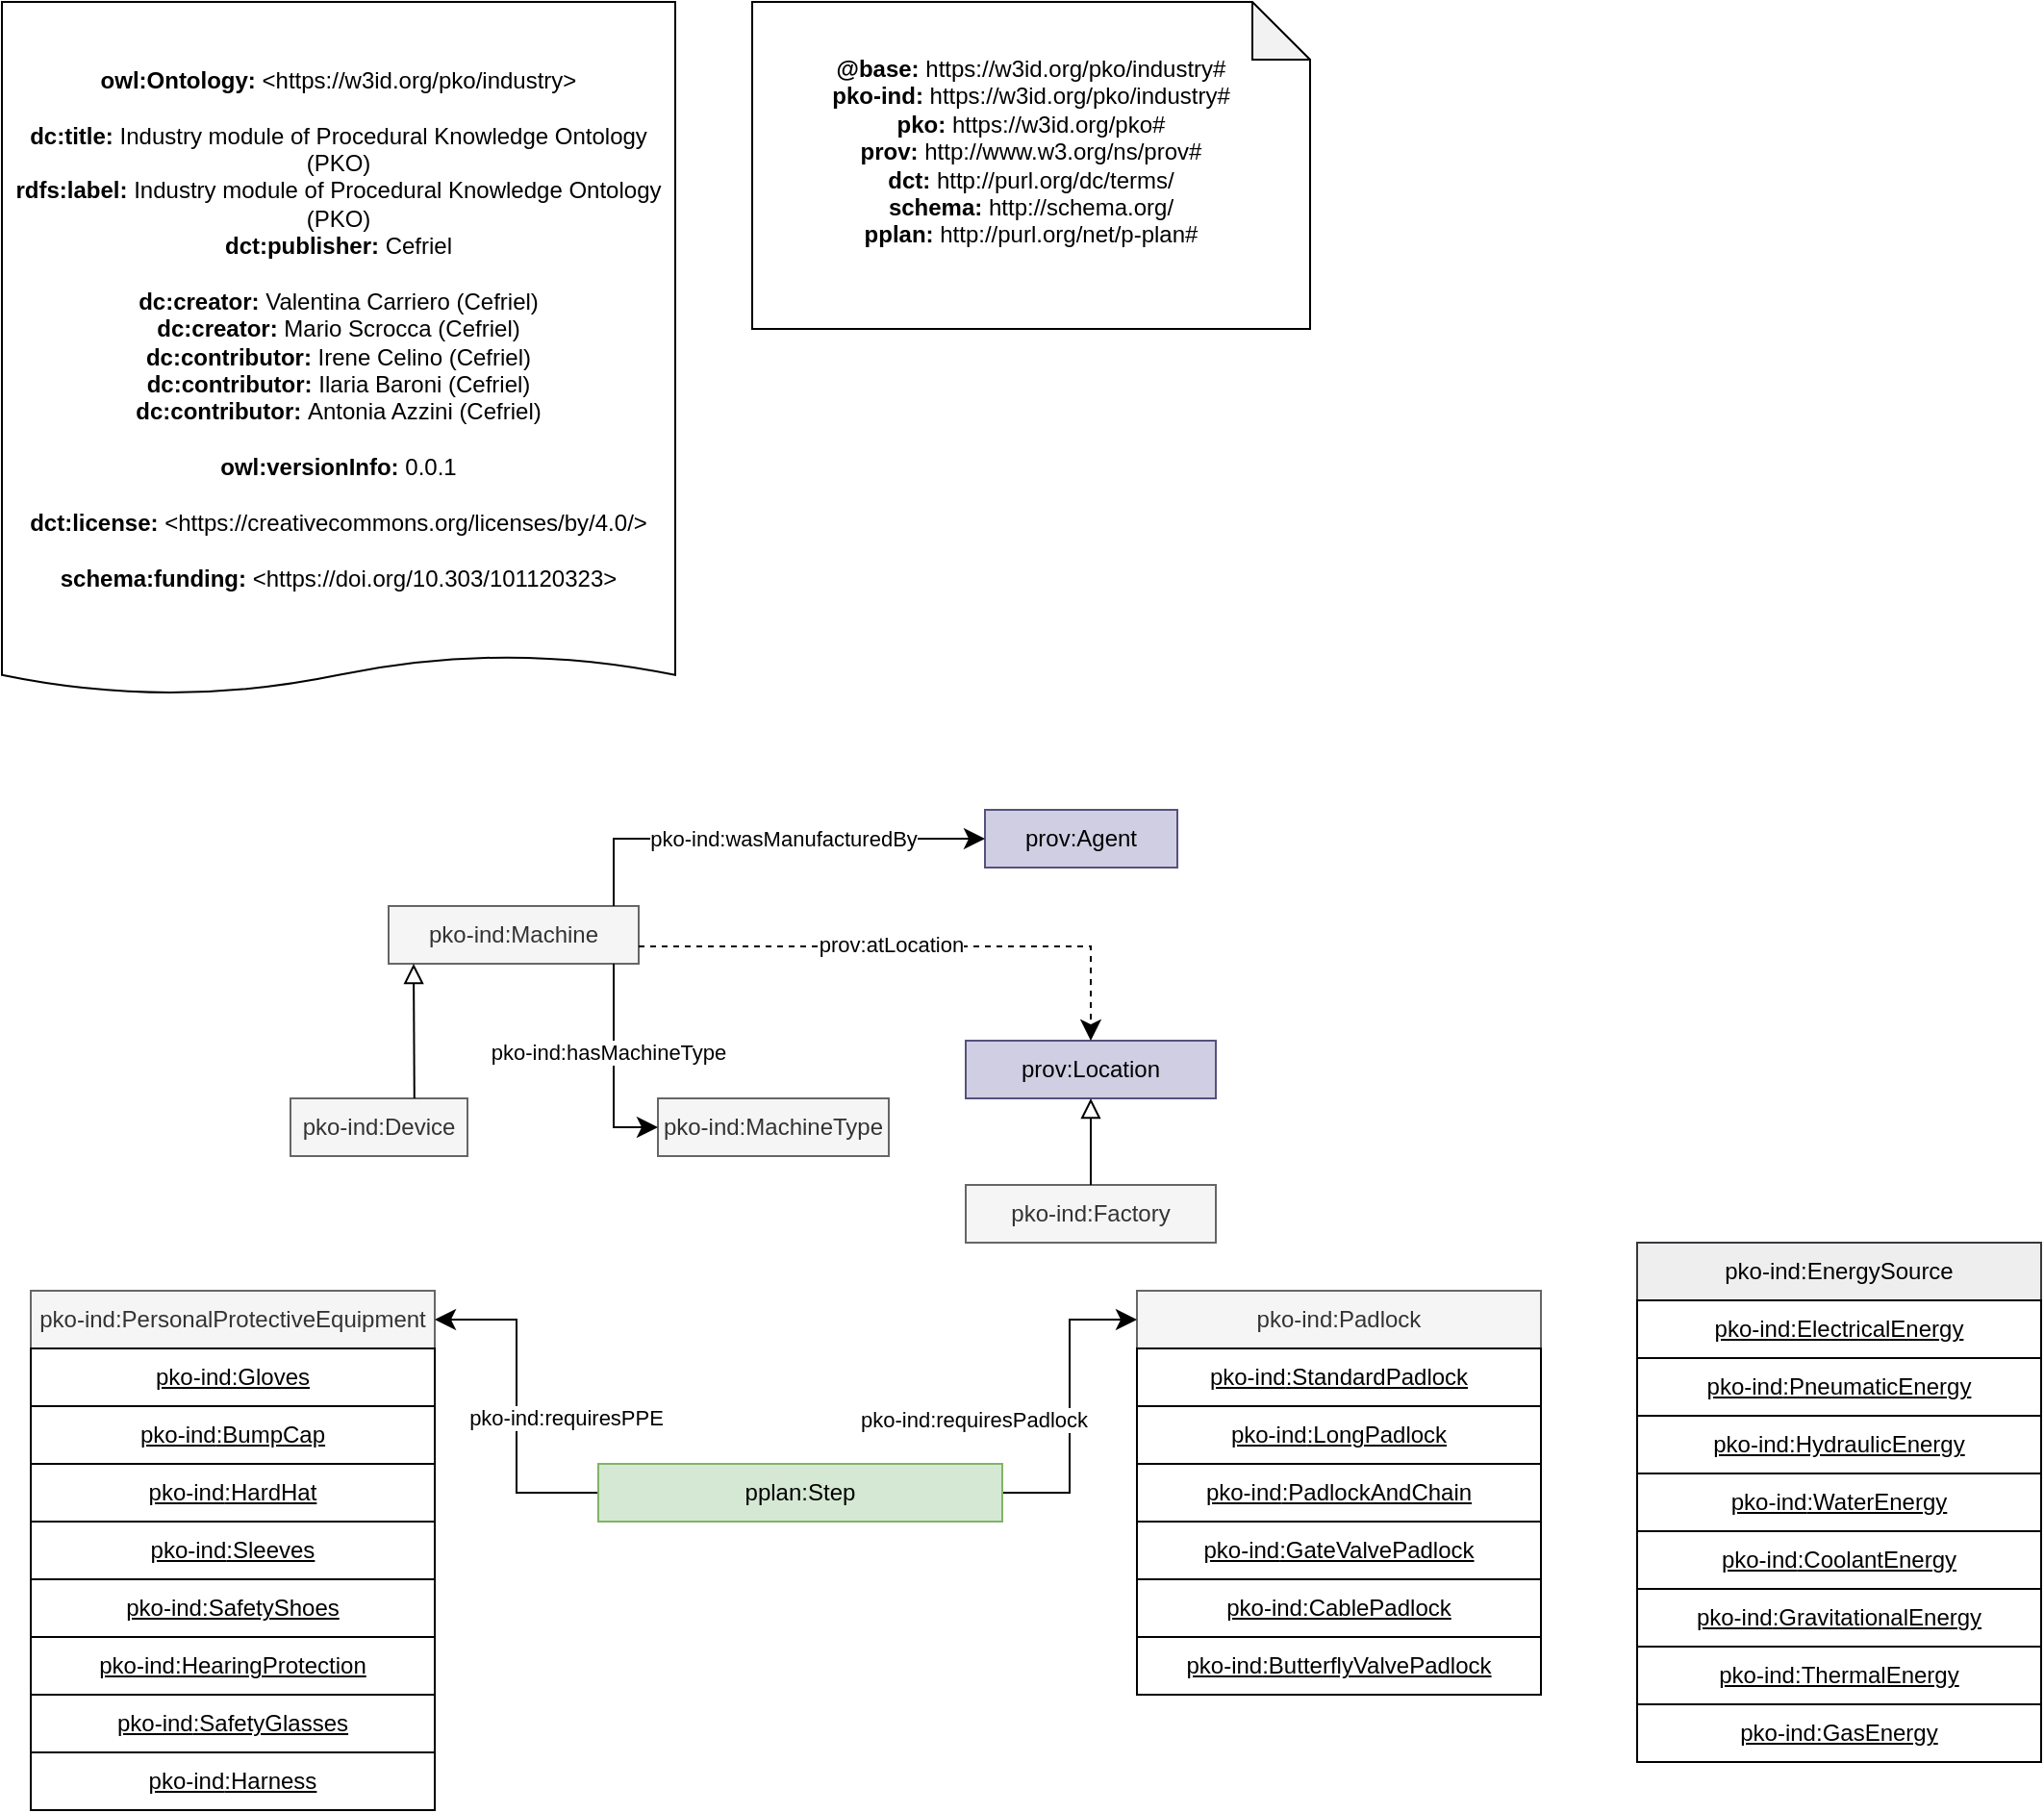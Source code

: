 <mxfile version="23.0.2" type="device">
  <diagram name="pko-ind" id="ubab55Ux_yBIpRZZqgyT">
    <mxGraphModel dx="1331" dy="1410" grid="1" gridSize="10" guides="1" tooltips="1" connect="1" arrows="1" fold="1" page="1" pageScale="1" pageWidth="850" pageHeight="1100" math="0" shadow="0">
      <root>
        <mxCell id="0" />
        <mxCell id="1" parent="0" />
        <mxCell id="2" value="prov:Agent" style="rounded=0;whiteSpace=wrap;html=1;snapToPoint=1;points=[[0.1,0],[0.2,0],[0.3,0],[0.4,0],[0.5,0],[0.6,0],[0.7,0],[0.8,0],[0.9,0],[0,0.1],[0,0.3],[0,0.5],[0,0.7],[0,0.9],[0.1,1],[0.2,1],[0.3,1],[0.4,1],[0.5,1],[0.6,1],[0.7,1],[0.8,1],[0.9,1],[1,0.1],[1,0.3],[1,0.5],[1,0.7],[1,0.9]];fillColor=#d0cee2;strokeColor=#56517e;" parent="1" vertex="1">
          <mxGeometry x="211" y="90" width="100" height="30" as="geometry" />
        </mxCell>
        <mxCell id="3" value="pko-ind:Machine" style="rounded=0;whiteSpace=wrap;html=1;snapToPoint=1;points=[[0.1,0],[0.2,0],[0.3,0],[0.4,0],[0.5,0],[0.6,0],[0.7,0],[0.8,0],[0.9,0],[0,0.1],[0,0.3],[0,0.5],[0,0.7],[0,0.9],[0.1,1],[0.2,1],[0.3,1],[0.4,1],[0.5,1],[0.6,1],[0.7,1],[0.8,1],[0.9,1],[1,0.1],[1,0.3],[1,0.5],[1,0.7],[1,0.9]];fillColor=#f5f5f5;strokeColor=#666666;fontColor=#333333;" parent="1" vertex="1">
          <mxGeometry x="-99" y="140" width="130" height="30" as="geometry" />
        </mxCell>
        <mxCell id="4" value="" style="endArrow=classic;html=1;exitX=0.9;exitY=0;exitDx=0;exitDy=0;endSize=8;arcSize=0;rounded=0;edgeStyle=orthogonalEdgeStyle;entryX=0;entryY=0.5;entryDx=0;entryDy=0;fillColor=#e51400;strokeColor=#000000;" parent="1" source="3" target="2" edge="1">
          <mxGeometry width="50" height="50" relative="1" as="geometry">
            <mxPoint x="421" y="221" as="sourcePoint" />
            <mxPoint x="458" y="330" as="targetPoint" />
            <Array as="points">
              <mxPoint x="18" y="105" />
            </Array>
          </mxGeometry>
        </mxCell>
        <mxCell id="5" value="&lt;div&gt;pko-ind:wasManufacturedBy&lt;/div&gt;" style="edgeLabel;html=1;align=center;verticalAlign=middle;resizable=0;points=[];" parent="4" vertex="1" connectable="0">
          <mxGeometry x="-0.191" y="-1" relative="1" as="geometry">
            <mxPoint x="31" y="-1" as="offset" />
          </mxGeometry>
        </mxCell>
        <mxCell id="6" value="prov:Location" style="rounded=0;whiteSpace=wrap;html=1;snapToPoint=1;points=[[0.1,0],[0.2,0],[0.3,0],[0.4,0],[0.5,0],[0.6,0],[0.7,0],[0.8,0],[0.9,0],[0,0.1],[0,0.3],[0,0.5],[0,0.7],[0,0.9],[0.1,1],[0.2,1],[0.3,1],[0.4,1],[0.5,1],[0.6,1],[0.7,1],[0.8,1],[0.9,1],[1,0.1],[1,0.3],[1,0.5],[1,0.7],[1,0.9]];fillColor=#d0cee2;strokeColor=#56517e;" parent="1" vertex="1">
          <mxGeometry x="201" y="210" width="130" height="30" as="geometry" />
        </mxCell>
        <mxCell id="7" value="pko-ind:Factory" style="rounded=0;whiteSpace=wrap;html=1;snapToPoint=1;points=[[0.1,0],[0.2,0],[0.3,0],[0.4,0],[0.5,0],[0.6,0],[0.7,0],[0.8,0],[0.9,0],[0,0.1],[0,0.3],[0,0.5],[0,0.7],[0,0.9],[0.1,1],[0.2,1],[0.3,1],[0.4,1],[0.5,1],[0.6,1],[0.7,1],[0.8,1],[0.9,1],[1,0.1],[1,0.3],[1,0.5],[1,0.7],[1,0.9]];fillColor=#f5f5f5;strokeColor=#666666;fontColor=#333333;" parent="1" vertex="1">
          <mxGeometry x="201" y="285" width="130" height="30" as="geometry" />
        </mxCell>
        <mxCell id="8" value="" style="endArrow=block;html=1;fontColor=#000099;exitX=0.5;exitY=0;exitDx=0;exitDy=0;endFill=0;endSize=8;arcSize=0;rounded=0;entryX=0.5;entryY=1;entryDx=0;entryDy=0;" parent="1" source="7" target="6" edge="1">
          <mxGeometry width="50" height="50" relative="1" as="geometry">
            <mxPoint x="201" y="484" as="sourcePoint" />
            <mxPoint x="286" y="345" as="targetPoint" />
          </mxGeometry>
        </mxCell>
        <mxCell id="9" value="pko-ind:MachineType" style="rounded=0;whiteSpace=wrap;html=1;snapToPoint=1;points=[[0.1,0],[0.2,0],[0.3,0],[0.4,0],[0.5,0],[0.6,0],[0.7,0],[0.8,0],[0.9,0],[0,0.1],[0,0.3],[0,0.5],[0,0.7],[0,0.9],[0.1,1],[0.2,1],[0.3,1],[0.4,1],[0.5,1],[0.6,1],[0.7,1],[0.8,1],[0.9,1],[1,0.1],[1,0.3],[1,0.5],[1,0.7],[1,0.9]];fillColor=#f5f5f5;strokeColor=#666666;fontColor=#333333;" parent="1" vertex="1">
          <mxGeometry x="41" y="240" width="120" height="30" as="geometry" />
        </mxCell>
        <mxCell id="10" value="" style="endArrow=classic;html=1;exitX=0.9;exitY=1;exitDx=0;exitDy=0;endSize=8;arcSize=0;rounded=0;entryX=0;entryY=0.5;entryDx=0;entryDy=0;edgeStyle=orthogonalEdgeStyle;" parent="1" source="3" target="9" edge="1">
          <mxGeometry width="50" height="50" relative="1" as="geometry">
            <mxPoint x="411" y="211" as="sourcePoint" />
            <mxPoint x="458" y="330" as="targetPoint" />
          </mxGeometry>
        </mxCell>
        <mxCell id="11" value="&lt;div&gt;pko-ind:hasMachineType&lt;/div&gt;" style="edgeLabel;html=1;align=center;verticalAlign=middle;resizable=0;points=[];" parent="10" vertex="1" connectable="0">
          <mxGeometry x="-0.191" y="-1" relative="1" as="geometry">
            <mxPoint x="-2" y="2" as="offset" />
          </mxGeometry>
        </mxCell>
        <mxCell id="12" value="" style="endArrow=classic;html=1;exitX=1;exitY=0.7;exitDx=0;exitDy=0;endSize=8;arcSize=0;rounded=0;edgeStyle=orthogonalEdgeStyle;entryX=0.5;entryY=0;entryDx=0;entryDy=0;dashed=1;" parent="1" source="3" target="6" edge="1">
          <mxGeometry width="50" height="50" relative="1" as="geometry">
            <mxPoint x="201" y="205" as="sourcePoint" />
            <mxPoint x="114" y="330" as="targetPoint" />
            <Array as="points">
              <mxPoint x="266" y="161" />
            </Array>
          </mxGeometry>
        </mxCell>
        <mxCell id="13" value="prov:atLocation" style="edgeLabel;html=1;align=center;verticalAlign=middle;resizable=0;points=[];" parent="12" vertex="1" connectable="0">
          <mxGeometry x="-0.191" y="-1" relative="1" as="geometry">
            <mxPoint x="16" y="-2" as="offset" />
          </mxGeometry>
        </mxCell>
        <mxCell id="14" value="pko-ind:Device" style="rounded=0;whiteSpace=wrap;html=1;snapToPoint=1;points=[[0.1,0],[0.2,0],[0.3,0],[0.4,0],[0.5,0],[0.6,0],[0.7,0],[0.8,0],[0.9,0],[0,0.1],[0,0.3],[0,0.5],[0,0.7],[0,0.9],[0.1,1],[0.2,1],[0.3,1],[0.4,1],[0.5,1],[0.6,1],[0.7,1],[0.8,1],[0.9,1],[1,0.1],[1,0.3],[1,0.5],[1,0.7],[1,0.9]];fillColor=#f5f5f5;strokeColor=#666666;fontColor=#333333;" parent="1" vertex="1">
          <mxGeometry x="-150" y="240" width="92" height="30" as="geometry" />
        </mxCell>
        <mxCell id="15" value="" style="endArrow=block;html=1;fontColor=#000099;exitX=0.7;exitY=0;exitDx=0;exitDy=0;endFill=0;endSize=8;arcSize=0;rounded=0;entryX=0.1;entryY=1;entryDx=0;entryDy=0;" parent="1" source="14" target="3" edge="1">
          <mxGeometry width="50" height="50" relative="1" as="geometry">
            <mxPoint x="276" y="295" as="sourcePoint" />
            <mxPoint x="276" y="250" as="targetPoint" />
          </mxGeometry>
        </mxCell>
        <mxCell id="16" value="&lt;div&gt;&lt;b&gt;@base:&lt;/b&gt; https://w3id.org/pko/industry#&lt;/div&gt;&lt;div&gt;&lt;b style=&quot;border-color: var(--border-color);&quot;&gt;pko-ind:&lt;/b&gt;&amp;nbsp;https://w3id.org/pko/industry#&lt;/div&gt;&lt;div&gt;&lt;b style=&quot;border-color: var(--border-color);&quot;&gt;pko:&lt;/b&gt;&amp;nbsp;https://w3id.org/pko#&lt;br&gt;&lt;/div&gt;&lt;div&gt;&lt;b&gt;prov:&lt;/b&gt; http://www.w3.org/ns/prov#&lt;/div&gt;&lt;div&gt;&lt;b&gt;dct:&amp;nbsp;&lt;/b&gt;http://purl.org/dc/terms/&lt;/div&gt;&lt;div&gt;&lt;b&gt;schema:&lt;/b&gt; http://schema.org/&lt;/div&gt;&lt;b style=&quot;border-color: var(--border-color);&quot;&gt;pplan:&lt;/b&gt;&amp;nbsp;http://purl.org/net/p-plan#&lt;div&gt;&amp;nbsp;&lt;/div&gt;" style="shape=note;whiteSpace=wrap;html=1;backgroundOutline=1;darkOpacity=0.05;" parent="1" vertex="1">
          <mxGeometry x="90" y="-330" width="290" height="170" as="geometry" />
        </mxCell>
        <mxCell id="17" value="&lt;div&gt;&lt;b&gt;owl:Ontology: &lt;/b&gt;&amp;lt;https://w3id.org/pko/industry&amp;gt;&lt;/div&gt;&lt;div&gt;&lt;b&gt;&lt;br&gt;&lt;/b&gt;&lt;/div&gt;&lt;div&gt;&lt;b style=&quot;border-color: var(--border-color);&quot;&gt;dc:title:&lt;/b&gt;&amp;nbsp;Industry module of Procedural Knowledge Ontology (PKO)&lt;br&gt;&lt;/div&gt;&lt;div&gt;&lt;/div&gt;&lt;b style=&quot;border-color: var(--border-color);&quot;&gt;rdfs:label:&lt;/b&gt;&amp;nbsp;Industry module of Procedural Knowledge Ontology (PKO)&lt;br&gt;&lt;div&gt;&lt;b&gt;dct:publisher:&lt;/b&gt;&amp;nbsp;Cefriel&lt;br&gt;&lt;/div&gt;&lt;div&gt;&lt;b&gt;&lt;br&gt;&lt;/b&gt;&lt;/div&gt;&lt;div&gt;&lt;b&gt;d&lt;/b&gt;&lt;b&gt;c:creator:&lt;/b&gt;&amp;nbsp;Valentina Carriero (Cefriel)&lt;/div&gt;&lt;div&gt;&lt;b style=&quot;border-color: var(--border-color);&quot;&gt;dc:creator:&lt;/b&gt;&amp;nbsp;Mario Scrocca&amp;nbsp;(Cefriel)&lt;br&gt;&lt;/div&gt;&lt;div&gt;&lt;b style=&quot;border-color: var(--border-color);&quot;&gt;dc:contributor:&lt;/b&gt;&amp;nbsp;Irene Celino&amp;nbsp;(Cefriel)&lt;br&gt;&lt;/div&gt;&lt;div&gt;&lt;b style=&quot;border-color: var(--border-color);&quot;&gt;dc:contributor:&lt;/b&gt;&amp;nbsp;Ilaria Baroni&amp;nbsp;(Cefriel)&lt;br&gt;&lt;/div&gt;&lt;div&gt;&lt;b style=&quot;border-color: var(--border-color);&quot;&gt;dc:contributor:&lt;/b&gt;&amp;nbsp;Antonia Azzini&amp;nbsp;(Cefriel)&lt;/div&gt;&lt;div&gt;&lt;b&gt;&lt;br&gt;&lt;/b&gt;&lt;/div&gt;&lt;div&gt;&lt;b&gt;owl:versionInfo:&lt;/b&gt; 0.0.1&lt;/div&gt;&lt;div&gt;&lt;br&gt;&lt;/div&gt;&lt;div&gt;&lt;div style=&quot;border-color: var(--border-color);&quot;&gt;&lt;b style=&quot;border-color: var(--border-color);&quot;&gt;dct:license: &lt;/b&gt;&lt;span style=&quot;border-color: var(--border-color);&quot;&gt;&amp;lt;&lt;/span&gt;https://creativecommons.org/licenses/by/4.0/&amp;gt;&lt;/div&gt;&lt;/div&gt;&lt;div style=&quot;border-color: var(--border-color);&quot;&gt;&lt;br&gt;&lt;/div&gt;&lt;div style=&quot;border-color: var(--border-color);&quot;&gt;&lt;b&gt;schema:funding:&amp;nbsp;&lt;/b&gt;&amp;lt;https://doi.org/10.303/101120323&amp;gt;&lt;br&gt;&lt;/div&gt;&lt;div&gt;&lt;/div&gt;" style="shape=document;whiteSpace=wrap;html=1;boundedLbl=1;labelBackgroundColor=#ffffff;strokeColor=#000000;fontSize=12;fontColor=#000000;size=0.056;" parent="1" vertex="1">
          <mxGeometry x="-300" y="-330" width="350" height="360" as="geometry" />
        </mxCell>
        <mxCell id="bE9VukkEBEnT0LYbL1oF-17" value="pko-ind:PersonalProtectiveEquipment" style="rounded=0;whiteSpace=wrap;html=1;snapToPoint=1;points=[[0.1,0],[0.2,0],[0.3,0],[0.4,0],[0.5,0],[0.6,0],[0.7,0],[0.8,0],[0.9,0],[0,0.1],[0,0.3],[0,0.5],[0,0.7],[0,0.9],[0.1,1],[0.2,1],[0.3,1],[0.4,1],[0.5,1],[0.6,1],[0.7,1],[0.8,1],[0.9,1],[1,0.1],[1,0.3],[1,0.5],[1,0.7],[1,0.9]];fillColor=#f5f5f5;strokeColor=#666666;fontColor=#333333;" parent="1" vertex="1">
          <mxGeometry x="-285" y="340" width="210" height="30" as="geometry" />
        </mxCell>
        <mxCell id="bE9VukkEBEnT0LYbL1oF-18" value="&lt;u&gt;pko-ind:Gloves&lt;/u&gt;" style="rounded=0;whiteSpace=wrap;html=1;snapToPoint=1;points=[[0.1,0],[0.2,0],[0.3,0],[0.4,0],[0.5,0],[0.6,0],[0.7,0],[0.8,0],[0.9,0],[0,0.1],[0,0.3],[0,0.5],[0,0.7],[0,0.9],[0.1,1],[0.2,1],[0.3,1],[0.4,1],[0.5,1],[0.6,1],[0.7,1],[0.8,1],[0.9,1],[1,0.1],[1,0.3],[1,0.5],[1,0.7],[1,0.9]];" parent="1" vertex="1">
          <mxGeometry x="-285" y="370" width="210" height="30" as="geometry" />
        </mxCell>
        <mxCell id="bE9VukkEBEnT0LYbL1oF-19" value="&lt;u style=&quot;border-color: var(--border-color);&quot;&gt;pko-ind&lt;/u&gt;&lt;u&gt;:BumpCap&lt;/u&gt;" style="rounded=0;whiteSpace=wrap;html=1;snapToPoint=1;points=[[0.1,0],[0.2,0],[0.3,0],[0.4,0],[0.5,0],[0.6,0],[0.7,0],[0.8,0],[0.9,0],[0,0.1],[0,0.3],[0,0.5],[0,0.7],[0,0.9],[0.1,1],[0.2,1],[0.3,1],[0.4,1],[0.5,1],[0.6,1],[0.7,1],[0.8,1],[0.9,1],[1,0.1],[1,0.3],[1,0.5],[1,0.7],[1,0.9]];" parent="1" vertex="1">
          <mxGeometry x="-285" y="400" width="210" height="30" as="geometry" />
        </mxCell>
        <mxCell id="bE9VukkEBEnT0LYbL1oF-20" value="&lt;u style=&quot;border-color: var(--border-color);&quot;&gt;pko-ind&lt;/u&gt;&lt;u&gt;:HardHat&lt;/u&gt;" style="rounded=0;whiteSpace=wrap;html=1;snapToPoint=1;points=[[0.1,0],[0.2,0],[0.3,0],[0.4,0],[0.5,0],[0.6,0],[0.7,0],[0.8,0],[0.9,0],[0,0.1],[0,0.3],[0,0.5],[0,0.7],[0,0.9],[0.1,1],[0.2,1],[0.3,1],[0.4,1],[0.5,1],[0.6,1],[0.7,1],[0.8,1],[0.9,1],[1,0.1],[1,0.3],[1,0.5],[1,0.7],[1,0.9]];" parent="1" vertex="1">
          <mxGeometry x="-285" y="430" width="210" height="30" as="geometry" />
        </mxCell>
        <mxCell id="bE9VukkEBEnT0LYbL1oF-21" value="&lt;u style=&quot;border-color: var(--border-color);&quot;&gt;pko-ind&lt;/u&gt;&lt;u&gt;:Sleeves&lt;/u&gt;" style="rounded=0;whiteSpace=wrap;html=1;snapToPoint=1;points=[[0.1,0],[0.2,0],[0.3,0],[0.4,0],[0.5,0],[0.6,0],[0.7,0],[0.8,0],[0.9,0],[0,0.1],[0,0.3],[0,0.5],[0,0.7],[0,0.9],[0.1,1],[0.2,1],[0.3,1],[0.4,1],[0.5,1],[0.6,1],[0.7,1],[0.8,1],[0.9,1],[1,0.1],[1,0.3],[1,0.5],[1,0.7],[1,0.9]];" parent="1" vertex="1">
          <mxGeometry x="-285" y="460" width="210" height="30" as="geometry" />
        </mxCell>
        <mxCell id="bE9VukkEBEnT0LYbL1oF-22" value="&lt;u style=&quot;border-color: var(--border-color);&quot;&gt;pko-ind&lt;/u&gt;&lt;u&gt;:SafetyShoes&lt;/u&gt;" style="rounded=0;whiteSpace=wrap;html=1;snapToPoint=1;points=[[0.1,0],[0.2,0],[0.3,0],[0.4,0],[0.5,0],[0.6,0],[0.7,0],[0.8,0],[0.9,0],[0,0.1],[0,0.3],[0,0.5],[0,0.7],[0,0.9],[0.1,1],[0.2,1],[0.3,1],[0.4,1],[0.5,1],[0.6,1],[0.7,1],[0.8,1],[0.9,1],[1,0.1],[1,0.3],[1,0.5],[1,0.7],[1,0.9]];" parent="1" vertex="1">
          <mxGeometry x="-285" y="490" width="210" height="30" as="geometry" />
        </mxCell>
        <mxCell id="bE9VukkEBEnT0LYbL1oF-23" value="&lt;u style=&quot;border-color: var(--border-color);&quot;&gt;pko-ind&lt;/u&gt;&lt;u&gt;:HearingProtection&lt;/u&gt;" style="rounded=0;whiteSpace=wrap;html=1;snapToPoint=1;points=[[0.1,0],[0.2,0],[0.3,0],[0.4,0],[0.5,0],[0.6,0],[0.7,0],[0.8,0],[0.9,0],[0,0.1],[0,0.3],[0,0.5],[0,0.7],[0,0.9],[0.1,1],[0.2,1],[0.3,1],[0.4,1],[0.5,1],[0.6,1],[0.7,1],[0.8,1],[0.9,1],[1,0.1],[1,0.3],[1,0.5],[1,0.7],[1,0.9]];" parent="1" vertex="1">
          <mxGeometry x="-285" y="520" width="210" height="30" as="geometry" />
        </mxCell>
        <mxCell id="bE9VukkEBEnT0LYbL1oF-24" value="" style="endArrow=classic;html=1;endSize=8;arcSize=0;rounded=0;entryX=1;entryY=0.5;entryDx=0;entryDy=0;exitX=0;exitY=0.5;exitDx=0;exitDy=0;edgeStyle=orthogonalEdgeStyle;" parent="1" source="hkx4SDr4vX_eaoYxHuJ9-17" target="bE9VukkEBEnT0LYbL1oF-17" edge="1">
          <mxGeometry width="50" height="50" relative="1" as="geometry">
            <mxPoint x="10" y="445" as="sourcePoint" />
            <mxPoint x="255" y="365" as="targetPoint" />
          </mxGeometry>
        </mxCell>
        <mxCell id="bE9VukkEBEnT0LYbL1oF-25" value="&lt;div&gt;pko-ind:requiresPPE&lt;/div&gt;" style="edgeLabel;html=1;align=center;verticalAlign=middle;resizable=0;points=[];" parent="bE9VukkEBEnT0LYbL1oF-24" vertex="1" connectable="0">
          <mxGeometry x="-0.191" y="-1" relative="1" as="geometry">
            <mxPoint x="24" y="-11" as="offset" />
          </mxGeometry>
        </mxCell>
        <mxCell id="bE9VukkEBEnT0LYbL1oF-26" value="&lt;u style=&quot;border-color: var(--border-color);&quot;&gt;pko-ind&lt;/u&gt;&lt;u&gt;:SafetyGlasses&lt;/u&gt;" style="rounded=0;whiteSpace=wrap;html=1;snapToPoint=1;points=[[0.1,0],[0.2,0],[0.3,0],[0.4,0],[0.5,0],[0.6,0],[0.7,0],[0.8,0],[0.9,0],[0,0.1],[0,0.3],[0,0.5],[0,0.7],[0,0.9],[0.1,1],[0.2,1],[0.3,1],[0.4,1],[0.5,1],[0.6,1],[0.7,1],[0.8,1],[0.9,1],[1,0.1],[1,0.3],[1,0.5],[1,0.7],[1,0.9]];" parent="1" vertex="1">
          <mxGeometry x="-285" y="550" width="210" height="30" as="geometry" />
        </mxCell>
        <mxCell id="bE9VukkEBEnT0LYbL1oF-27" value="&lt;u style=&quot;border-color: var(--border-color);&quot;&gt;pko-ind&lt;/u&gt;&lt;u&gt;:Harness&lt;/u&gt;" style="rounded=0;whiteSpace=wrap;html=1;snapToPoint=1;points=[[0.1,0],[0.2,0],[0.3,0],[0.4,0],[0.5,0],[0.6,0],[0.7,0],[0.8,0],[0.9,0],[0,0.1],[0,0.3],[0,0.5],[0,0.7],[0,0.9],[0.1,1],[0.2,1],[0.3,1],[0.4,1],[0.5,1],[0.6,1],[0.7,1],[0.8,1],[0.9,1],[1,0.1],[1,0.3],[1,0.5],[1,0.7],[1,0.9]];" parent="1" vertex="1">
          <mxGeometry x="-285" y="580" width="210" height="30" as="geometry" />
        </mxCell>
        <mxCell id="bE9VukkEBEnT0LYbL1oF-29" value="pko-ind:Padlock" style="rounded=0;whiteSpace=wrap;html=1;snapToPoint=1;points=[[0.1,0],[0.2,0],[0.3,0],[0.4,0],[0.5,0],[0.6,0],[0.7,0],[0.8,0],[0.9,0],[0,0.1],[0,0.3],[0,0.5],[0,0.7],[0,0.9],[0.1,1],[0.2,1],[0.3,1],[0.4,1],[0.5,1],[0.6,1],[0.7,1],[0.8,1],[0.9,1],[1,0.1],[1,0.3],[1,0.5],[1,0.7],[1,0.9]];fillColor=#f5f5f5;strokeColor=#666666;fontColor=#333333;" parent="1" vertex="1">
          <mxGeometry x="290" y="340" width="210" height="30" as="geometry" />
        </mxCell>
        <mxCell id="bE9VukkEBEnT0LYbL1oF-30" value="&lt;u style=&quot;border-color: var(--border-color);&quot;&gt;pko-ind&lt;/u&gt;&lt;u&gt;:StandardPadlock&lt;/u&gt;" style="rounded=0;whiteSpace=wrap;html=1;snapToPoint=1;points=[[0.1,0],[0.2,0],[0.3,0],[0.4,0],[0.5,0],[0.6,0],[0.7,0],[0.8,0],[0.9,0],[0,0.1],[0,0.3],[0,0.5],[0,0.7],[0,0.9],[0.1,1],[0.2,1],[0.3,1],[0.4,1],[0.5,1],[0.6,1],[0.7,1],[0.8,1],[0.9,1],[1,0.1],[1,0.3],[1,0.5],[1,0.7],[1,0.9]];" parent="1" vertex="1">
          <mxGeometry x="290" y="370" width="210" height="30" as="geometry" />
        </mxCell>
        <mxCell id="bE9VukkEBEnT0LYbL1oF-31" value="" style="endArrow=classic;html=1;endSize=8;arcSize=0;rounded=0;entryX=0;entryY=0.5;entryDx=0;entryDy=0;exitX=1;exitY=0.5;exitDx=0;exitDy=0;edgeStyle=orthogonalEdgeStyle;" parent="1" source="hkx4SDr4vX_eaoYxHuJ9-17" target="bE9VukkEBEnT0LYbL1oF-29" edge="1">
          <mxGeometry width="50" height="50" relative="1" as="geometry">
            <mxPoint x="220" y="445" as="sourcePoint" />
            <mxPoint x="400" y="435" as="targetPoint" />
          </mxGeometry>
        </mxCell>
        <mxCell id="bE9VukkEBEnT0LYbL1oF-32" value="&lt;div&gt;pko-ind:requiresPadlock&lt;/div&gt;" style="edgeLabel;html=1;align=center;verticalAlign=middle;resizable=0;points=[];" parent="bE9VukkEBEnT0LYbL1oF-31" vertex="1" connectable="0">
          <mxGeometry x="-0.191" y="-1" relative="1" as="geometry">
            <mxPoint x="-51" y="-9" as="offset" />
          </mxGeometry>
        </mxCell>
        <mxCell id="bE9VukkEBEnT0LYbL1oF-33" value="&lt;u style=&quot;border-color: var(--border-color);&quot;&gt;pko-ind&lt;/u&gt;&lt;u&gt;:LongPadlock&lt;/u&gt;" style="rounded=0;whiteSpace=wrap;html=1;snapToPoint=1;points=[[0.1,0],[0.2,0],[0.3,0],[0.4,0],[0.5,0],[0.6,0],[0.7,0],[0.8,0],[0.9,0],[0,0.1],[0,0.3],[0,0.5],[0,0.7],[0,0.9],[0.1,1],[0.2,1],[0.3,1],[0.4,1],[0.5,1],[0.6,1],[0.7,1],[0.8,1],[0.9,1],[1,0.1],[1,0.3],[1,0.5],[1,0.7],[1,0.9]];" parent="1" vertex="1">
          <mxGeometry x="290" y="400" width="210" height="30" as="geometry" />
        </mxCell>
        <mxCell id="bE9VukkEBEnT0LYbL1oF-34" value="&lt;u style=&quot;border-color: var(--border-color);&quot;&gt;pko-ind&lt;/u&gt;&lt;u&gt;:PadlockAndChain&lt;/u&gt;" style="rounded=0;whiteSpace=wrap;html=1;snapToPoint=1;points=[[0.1,0],[0.2,0],[0.3,0],[0.4,0],[0.5,0],[0.6,0],[0.7,0],[0.8,0],[0.9,0],[0,0.1],[0,0.3],[0,0.5],[0,0.7],[0,0.9],[0.1,1],[0.2,1],[0.3,1],[0.4,1],[0.5,1],[0.6,1],[0.7,1],[0.8,1],[0.9,1],[1,0.1],[1,0.3],[1,0.5],[1,0.7],[1,0.9]];" parent="1" vertex="1">
          <mxGeometry x="290" y="430" width="210" height="30" as="geometry" />
        </mxCell>
        <mxCell id="bE9VukkEBEnT0LYbL1oF-35" value="&lt;u style=&quot;border-color: var(--border-color);&quot;&gt;pko-ind&lt;/u&gt;&lt;u&gt;:GateValvePadlock&lt;/u&gt;" style="rounded=0;whiteSpace=wrap;html=1;snapToPoint=1;points=[[0.1,0],[0.2,0],[0.3,0],[0.4,0],[0.5,0],[0.6,0],[0.7,0],[0.8,0],[0.9,0],[0,0.1],[0,0.3],[0,0.5],[0,0.7],[0,0.9],[0.1,1],[0.2,1],[0.3,1],[0.4,1],[0.5,1],[0.6,1],[0.7,1],[0.8,1],[0.9,1],[1,0.1],[1,0.3],[1,0.5],[1,0.7],[1,0.9]];" parent="1" vertex="1">
          <mxGeometry x="290" y="460" width="210" height="30" as="geometry" />
        </mxCell>
        <mxCell id="bE9VukkEBEnT0LYbL1oF-36" value="&lt;u style=&quot;border-color: var(--border-color);&quot;&gt;pko-ind&lt;/u&gt;&lt;u&gt;:CablePadlock&lt;/u&gt;" style="rounded=0;whiteSpace=wrap;html=1;snapToPoint=1;points=[[0.1,0],[0.2,0],[0.3,0],[0.4,0],[0.5,0],[0.6,0],[0.7,0],[0.8,0],[0.9,0],[0,0.1],[0,0.3],[0,0.5],[0,0.7],[0,0.9],[0.1,1],[0.2,1],[0.3,1],[0.4,1],[0.5,1],[0.6,1],[0.7,1],[0.8,1],[0.9,1],[1,0.1],[1,0.3],[1,0.5],[1,0.7],[1,0.9]];" parent="1" vertex="1">
          <mxGeometry x="290" y="490" width="210" height="30" as="geometry" />
        </mxCell>
        <mxCell id="bE9VukkEBEnT0LYbL1oF-37" value="&lt;u style=&quot;border-color: var(--border-color);&quot;&gt;pko-ind&lt;/u&gt;&lt;u&gt;:ButterflyValvePadlock&lt;/u&gt;" style="rounded=0;whiteSpace=wrap;html=1;snapToPoint=1;points=[[0.1,0],[0.2,0],[0.3,0],[0.4,0],[0.5,0],[0.6,0],[0.7,0],[0.8,0],[0.9,0],[0,0.1],[0,0.3],[0,0.5],[0,0.7],[0,0.9],[0.1,1],[0.2,1],[0.3,1],[0.4,1],[0.5,1],[0.6,1],[0.7,1],[0.8,1],[0.9,1],[1,0.1],[1,0.3],[1,0.5],[1,0.7],[1,0.9]];" parent="1" vertex="1">
          <mxGeometry x="290" y="520" width="210" height="30" as="geometry" />
        </mxCell>
        <mxCell id="51yXTC4dgRK6P1twPKxk-17" value="pko-ind:EnergySource" style="rounded=0;whiteSpace=wrap;html=1;snapToPoint=1;points=[[0.1,0],[0.2,0],[0.3,0],[0.4,0],[0.5,0],[0.6,0],[0.7,0],[0.8,0],[0.9,0],[0,0.1],[0,0.3],[0,0.5],[0,0.7],[0,0.9],[0.1,1],[0.2,1],[0.3,1],[0.4,1],[0.5,1],[0.6,1],[0.7,1],[0.8,1],[0.9,1],[1,0.1],[1,0.3],[1,0.5],[1,0.7],[1,0.9]];fillColor=#eeeeee;strokeColor=#36393d;" parent="1" vertex="1">
          <mxGeometry x="550" y="315" width="210" height="30" as="geometry" />
        </mxCell>
        <mxCell id="51yXTC4dgRK6P1twPKxk-18" value="&lt;u&gt;pko-ind:ElectricalEnergy&lt;/u&gt;" style="rounded=0;whiteSpace=wrap;html=1;snapToPoint=1;points=[[0.1,0],[0.2,0],[0.3,0],[0.4,0],[0.5,0],[0.6,0],[0.7,0],[0.8,0],[0.9,0],[0,0.1],[0,0.3],[0,0.5],[0,0.7],[0,0.9],[0.1,1],[0.2,1],[0.3,1],[0.4,1],[0.5,1],[0.6,1],[0.7,1],[0.8,1],[0.9,1],[1,0.1],[1,0.3],[1,0.5],[1,0.7],[1,0.9]];" parent="1" vertex="1">
          <mxGeometry x="550" y="345" width="210" height="30" as="geometry" />
        </mxCell>
        <mxCell id="51yXTC4dgRK6P1twPKxk-19" value="&lt;u style=&quot;border-color: var(--border-color);&quot;&gt;pko-ind&lt;/u&gt;&lt;u&gt;:PneumaticEnergy&lt;/u&gt;" style="rounded=0;whiteSpace=wrap;html=1;snapToPoint=1;points=[[0.1,0],[0.2,0],[0.3,0],[0.4,0],[0.5,0],[0.6,0],[0.7,0],[0.8,0],[0.9,0],[0,0.1],[0,0.3],[0,0.5],[0,0.7],[0,0.9],[0.1,1],[0.2,1],[0.3,1],[0.4,1],[0.5,1],[0.6,1],[0.7,1],[0.8,1],[0.9,1],[1,0.1],[1,0.3],[1,0.5],[1,0.7],[1,0.9]];" parent="1" vertex="1">
          <mxGeometry x="550" y="375" width="210" height="30" as="geometry" />
        </mxCell>
        <mxCell id="51yXTC4dgRK6P1twPKxk-20" value="&lt;u style=&quot;border-color: var(--border-color);&quot;&gt;pko-ind&lt;/u&gt;&lt;u&gt;:HydraulicEnergy&lt;/u&gt;" style="rounded=0;whiteSpace=wrap;html=1;snapToPoint=1;points=[[0.1,0],[0.2,0],[0.3,0],[0.4,0],[0.5,0],[0.6,0],[0.7,0],[0.8,0],[0.9,0],[0,0.1],[0,0.3],[0,0.5],[0,0.7],[0,0.9],[0.1,1],[0.2,1],[0.3,1],[0.4,1],[0.5,1],[0.6,1],[0.7,1],[0.8,1],[0.9,1],[1,0.1],[1,0.3],[1,0.5],[1,0.7],[1,0.9]];" parent="1" vertex="1">
          <mxGeometry x="550" y="405" width="210" height="30" as="geometry" />
        </mxCell>
        <mxCell id="51yXTC4dgRK6P1twPKxk-21" value="&lt;u style=&quot;border-color: var(--border-color);&quot;&gt;pko-ind&lt;/u&gt;&lt;u&gt;:WaterEnergy&lt;/u&gt;" style="rounded=0;whiteSpace=wrap;html=1;snapToPoint=1;points=[[0.1,0],[0.2,0],[0.3,0],[0.4,0],[0.5,0],[0.6,0],[0.7,0],[0.8,0],[0.9,0],[0,0.1],[0,0.3],[0,0.5],[0,0.7],[0,0.9],[0.1,1],[0.2,1],[0.3,1],[0.4,1],[0.5,1],[0.6,1],[0.7,1],[0.8,1],[0.9,1],[1,0.1],[1,0.3],[1,0.5],[1,0.7],[1,0.9]];" parent="1" vertex="1">
          <mxGeometry x="550" y="435" width="210" height="30" as="geometry" />
        </mxCell>
        <mxCell id="51yXTC4dgRK6P1twPKxk-22" value="&lt;u style=&quot;border-color: var(--border-color);&quot;&gt;pko-ind&lt;/u&gt;&lt;u&gt;:CoolantEnergy&lt;/u&gt;" style="rounded=0;whiteSpace=wrap;html=1;snapToPoint=1;points=[[0.1,0],[0.2,0],[0.3,0],[0.4,0],[0.5,0],[0.6,0],[0.7,0],[0.8,0],[0.9,0],[0,0.1],[0,0.3],[0,0.5],[0,0.7],[0,0.9],[0.1,1],[0.2,1],[0.3,1],[0.4,1],[0.5,1],[0.6,1],[0.7,1],[0.8,1],[0.9,1],[1,0.1],[1,0.3],[1,0.5],[1,0.7],[1,0.9]];" parent="1" vertex="1">
          <mxGeometry x="550" y="465" width="210" height="30" as="geometry" />
        </mxCell>
        <mxCell id="51yXTC4dgRK6P1twPKxk-23" value="&lt;u style=&quot;border-color: var(--border-color);&quot;&gt;pko-ind&lt;/u&gt;&lt;u&gt;:GravitationalEnergy&lt;/u&gt;" style="rounded=0;whiteSpace=wrap;html=1;snapToPoint=1;points=[[0.1,0],[0.2,0],[0.3,0],[0.4,0],[0.5,0],[0.6,0],[0.7,0],[0.8,0],[0.9,0],[0,0.1],[0,0.3],[0,0.5],[0,0.7],[0,0.9],[0.1,1],[0.2,1],[0.3,1],[0.4,1],[0.5,1],[0.6,1],[0.7,1],[0.8,1],[0.9,1],[1,0.1],[1,0.3],[1,0.5],[1,0.7],[1,0.9]];" parent="1" vertex="1">
          <mxGeometry x="550" y="495" width="210" height="30" as="geometry" />
        </mxCell>
        <mxCell id="51yXTC4dgRK6P1twPKxk-24" value="&lt;u style=&quot;border-color: var(--border-color);&quot;&gt;pko-ind&lt;/u&gt;&lt;u&gt;:ThermalEnergy&lt;/u&gt;" style="rounded=0;whiteSpace=wrap;html=1;snapToPoint=1;points=[[0.1,0],[0.2,0],[0.3,0],[0.4,0],[0.5,0],[0.6,0],[0.7,0],[0.8,0],[0.9,0],[0,0.1],[0,0.3],[0,0.5],[0,0.7],[0,0.9],[0.1,1],[0.2,1],[0.3,1],[0.4,1],[0.5,1],[0.6,1],[0.7,1],[0.8,1],[0.9,1],[1,0.1],[1,0.3],[1,0.5],[1,0.7],[1,0.9]];" parent="1" vertex="1">
          <mxGeometry x="550" y="525" width="210" height="30" as="geometry" />
        </mxCell>
        <mxCell id="51yXTC4dgRK6P1twPKxk-25" value="&lt;u style=&quot;border-color: var(--border-color);&quot;&gt;pko-ind&lt;/u&gt;&lt;u&gt;:GasEnergy&lt;/u&gt;" style="rounded=0;whiteSpace=wrap;html=1;snapToPoint=1;points=[[0.1,0],[0.2,0],[0.3,0],[0.4,0],[0.5,0],[0.6,0],[0.7,0],[0.8,0],[0.9,0],[0,0.1],[0,0.3],[0,0.5],[0,0.7],[0,0.9],[0.1,1],[0.2,1],[0.3,1],[0.4,1],[0.5,1],[0.6,1],[0.7,1],[0.8,1],[0.9,1],[1,0.1],[1,0.3],[1,0.5],[1,0.7],[1,0.9]];" parent="1" vertex="1">
          <mxGeometry x="550" y="555" width="210" height="30" as="geometry" />
        </mxCell>
        <mxCell id="hkx4SDr4vX_eaoYxHuJ9-17" value="pplan:Step" style="rounded=0;whiteSpace=wrap;html=1;snapToPoint=1;points=[[0.1,0],[0.2,0],[0.3,0],[0.4,0],[0.5,0],[0.6,0],[0.7,0],[0.8,0],[0.9,0],[0,0.1],[0,0.3],[0,0.5],[0,0.7],[0,0.9],[0.1,1],[0.2,1],[0.3,1],[0.4,1],[0.5,1],[0.6,1],[0.7,1],[0.8,1],[0.9,1],[1,0.1],[1,0.3],[1,0.5],[1,0.7],[1,0.9]];fillColor=#d5e8d4;strokeColor=#82b366;" vertex="1" parent="1">
          <mxGeometry x="10" y="430" width="210" height="30" as="geometry" />
        </mxCell>
      </root>
    </mxGraphModel>
  </diagram>
</mxfile>
